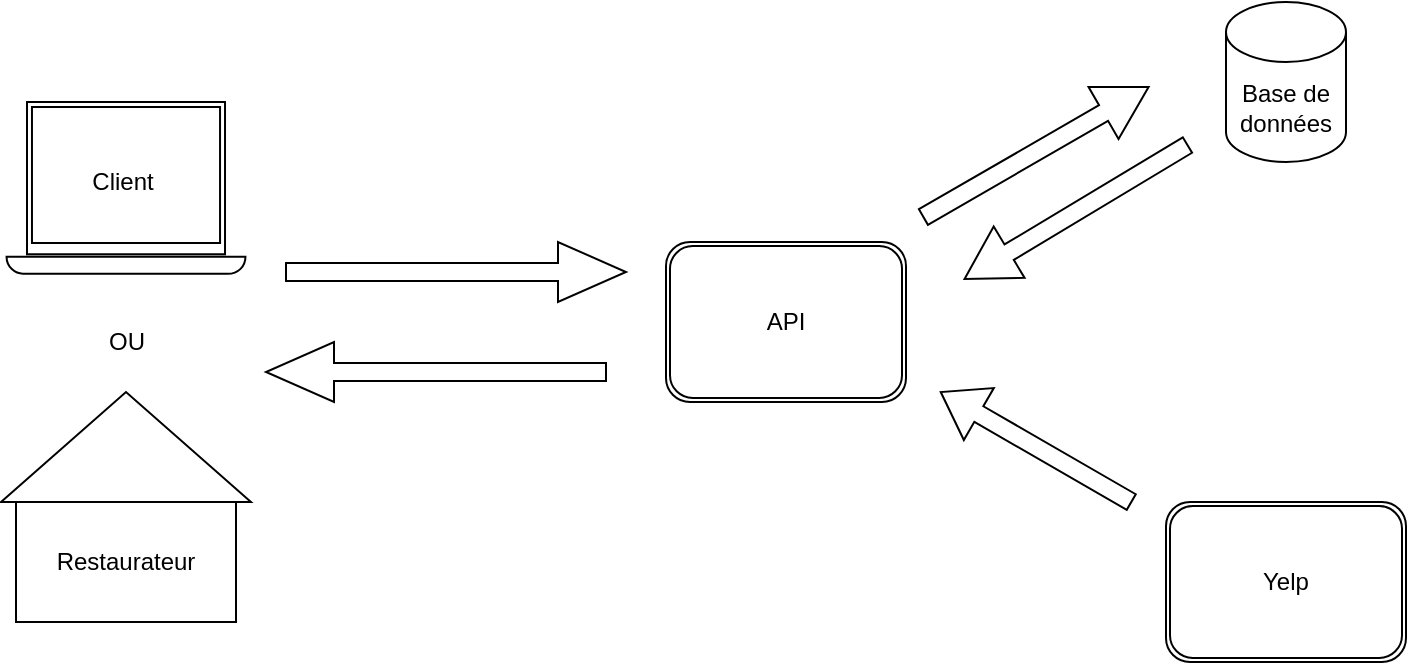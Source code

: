 <mxfile>
    <diagram id="pbh2ctj3G5VBj-bnsWR5" name="Page-1">
        <mxGraphModel dx="466" dy="413" grid="1" gridSize="10" guides="1" tooltips="1" connect="1" arrows="1" fold="1" page="1" pageScale="1" pageWidth="827" pageHeight="1169" math="0" shadow="0">
            <root>
                <mxCell id="0"/>
                <mxCell id="1" parent="0"/>
                <mxCell id="12" value="Restaurateur" style="rounded=0;whiteSpace=wrap;html=1;" parent="1" vertex="1">
                    <mxGeometry x="75" y="850" width="110" height="60" as="geometry"/>
                </mxCell>
                <mxCell id="13" value="" style="triangle;whiteSpace=wrap;html=1;rotation=-90;" parent="1" vertex="1">
                    <mxGeometry x="102.5" y="760.04" width="54.99" height="124.97" as="geometry"/>
                </mxCell>
                <mxCell id="14" value="OU" style="text;html=1;align=center;verticalAlign=middle;resizable=0;points=[];autosize=1;strokeColor=none;" parent="1" vertex="1">
                    <mxGeometry x="115" y="760.04" width="30" height="20" as="geometry"/>
                </mxCell>
                <mxCell id="15" value="Base de données" style="shape=cylinder3;whiteSpace=wrap;html=1;boundedLbl=1;backgroundOutline=1;size=15;" parent="1" vertex="1">
                    <mxGeometry x="680" y="600" width="60" height="80" as="geometry"/>
                </mxCell>
                <mxCell id="16" value="API" style="shape=ext;double=1;rounded=1;whiteSpace=wrap;html=1;" parent="1" vertex="1">
                    <mxGeometry x="400" y="720" width="120" height="80" as="geometry"/>
                </mxCell>
                <mxCell id="17" value="Yelp" style="shape=ext;double=1;rounded=1;whiteSpace=wrap;html=1;" parent="1" vertex="1">
                    <mxGeometry x="650" y="850" width="120" height="80" as="geometry"/>
                </mxCell>
                <mxCell id="19" value="" style="shape=singleArrow;whiteSpace=wrap;html=1;" parent="1" vertex="1">
                    <mxGeometry x="210" y="720" width="170" height="30" as="geometry"/>
                </mxCell>
                <mxCell id="20" value="" style="shape=singleArrow;whiteSpace=wrap;html=1;rotation=-180;" parent="1" vertex="1">
                    <mxGeometry x="200" y="770" width="170" height="30" as="geometry"/>
                </mxCell>
                <mxCell id="21" value="" style="shape=singleArrow;whiteSpace=wrap;html=1;rotation=-30;" parent="1" vertex="1">
                    <mxGeometry x="520" y="660" width="130" height="30" as="geometry"/>
                </mxCell>
                <mxCell id="22" value="" style="shape=singleArrow;whiteSpace=wrap;html=1;rotation=-211;" parent="1" vertex="1">
                    <mxGeometry x="540" y="690" width="130" height="30" as="geometry"/>
                </mxCell>
                <mxCell id="23" value="" style="shape=singleArrow;whiteSpace=wrap;html=1;rotation=-150;" parent="1" vertex="1">
                    <mxGeometry x="530" y="807.52" width="110" height="30" as="geometry"/>
                </mxCell>
                <mxCell id="24" value="" style="pointerEvents=1;shadow=0;dashed=0;html=1;aspect=fixed;labelPosition=center;verticalLabelPosition=bottom;verticalAlign=top;align=center;outlineConnect=0;shape=mxgraph.vvd.laptop;rounded=0;sketch=0;" parent="1" vertex="1">
                    <mxGeometry x="70.28" y="650" width="119.45" height="86" as="geometry"/>
                </mxCell>
                <mxCell id="25" value="Client" style="text;html=1;align=center;verticalAlign=middle;resizable=0;points=[];autosize=1;strokeColor=none;" parent="1" vertex="1">
                    <mxGeometry x="102.5" y="680" width="50" height="20" as="geometry"/>
                </mxCell>
            </root>
        </mxGraphModel>
    </diagram>
</mxfile>
